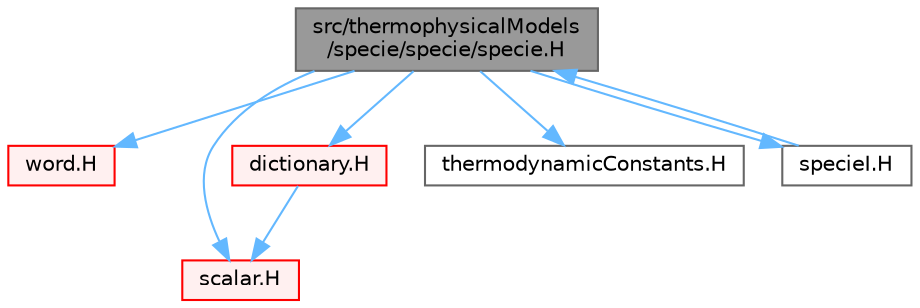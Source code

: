 digraph "src/thermophysicalModels/specie/specie/specie.H"
{
 // LATEX_PDF_SIZE
  bgcolor="transparent";
  edge [fontname=Helvetica,fontsize=10,labelfontname=Helvetica,labelfontsize=10];
  node [fontname=Helvetica,fontsize=10,shape=box,height=0.2,width=0.4];
  Node1 [id="Node000001",label="src/thermophysicalModels\l/specie/specie/specie.H",height=0.2,width=0.4,color="gray40", fillcolor="grey60", style="filled", fontcolor="black",tooltip=" "];
  Node1 -> Node2 [id="edge1_Node000001_Node000002",color="steelblue1",style="solid",tooltip=" "];
  Node2 [id="Node000002",label="word.H",height=0.2,width=0.4,color="red", fillcolor="#FFF0F0", style="filled",URL="$word_8H.html",tooltip=" "];
  Node1 -> Node14 [id="edge2_Node000001_Node000014",color="steelblue1",style="solid",tooltip=" "];
  Node14 [id="Node000014",label="scalar.H",height=0.2,width=0.4,color="red", fillcolor="#FFF0F0", style="filled",URL="$scalar_8H.html",tooltip=" "];
  Node1 -> Node33 [id="edge3_Node000001_Node000033",color="steelblue1",style="solid",tooltip=" "];
  Node33 [id="Node000033",label="dictionary.H",height=0.2,width=0.4,color="red", fillcolor="#FFF0F0", style="filled",URL="$dictionary_8H.html",tooltip=" "];
  Node33 -> Node14 [id="edge4_Node000033_Node000014",color="steelblue1",style="solid",tooltip=" "];
  Node1 -> Node133 [id="edge5_Node000001_Node000133",color="steelblue1",style="solid",tooltip=" "];
  Node133 [id="Node000133",label="thermodynamicConstants.H",height=0.2,width=0.4,color="grey40", fillcolor="white", style="filled",URL="$thermodynamicConstants_8H.html",tooltip=" "];
  Node1 -> Node134 [id="edge6_Node000001_Node000134",color="steelblue1",style="solid",tooltip=" "];
  Node134 [id="Node000134",label="specieI.H",height=0.2,width=0.4,color="grey40", fillcolor="white", style="filled",URL="$specieI_8H.html",tooltip=" "];
  Node134 -> Node1 [id="edge7_Node000134_Node000001",color="steelblue1",style="solid",tooltip=" "];
}
